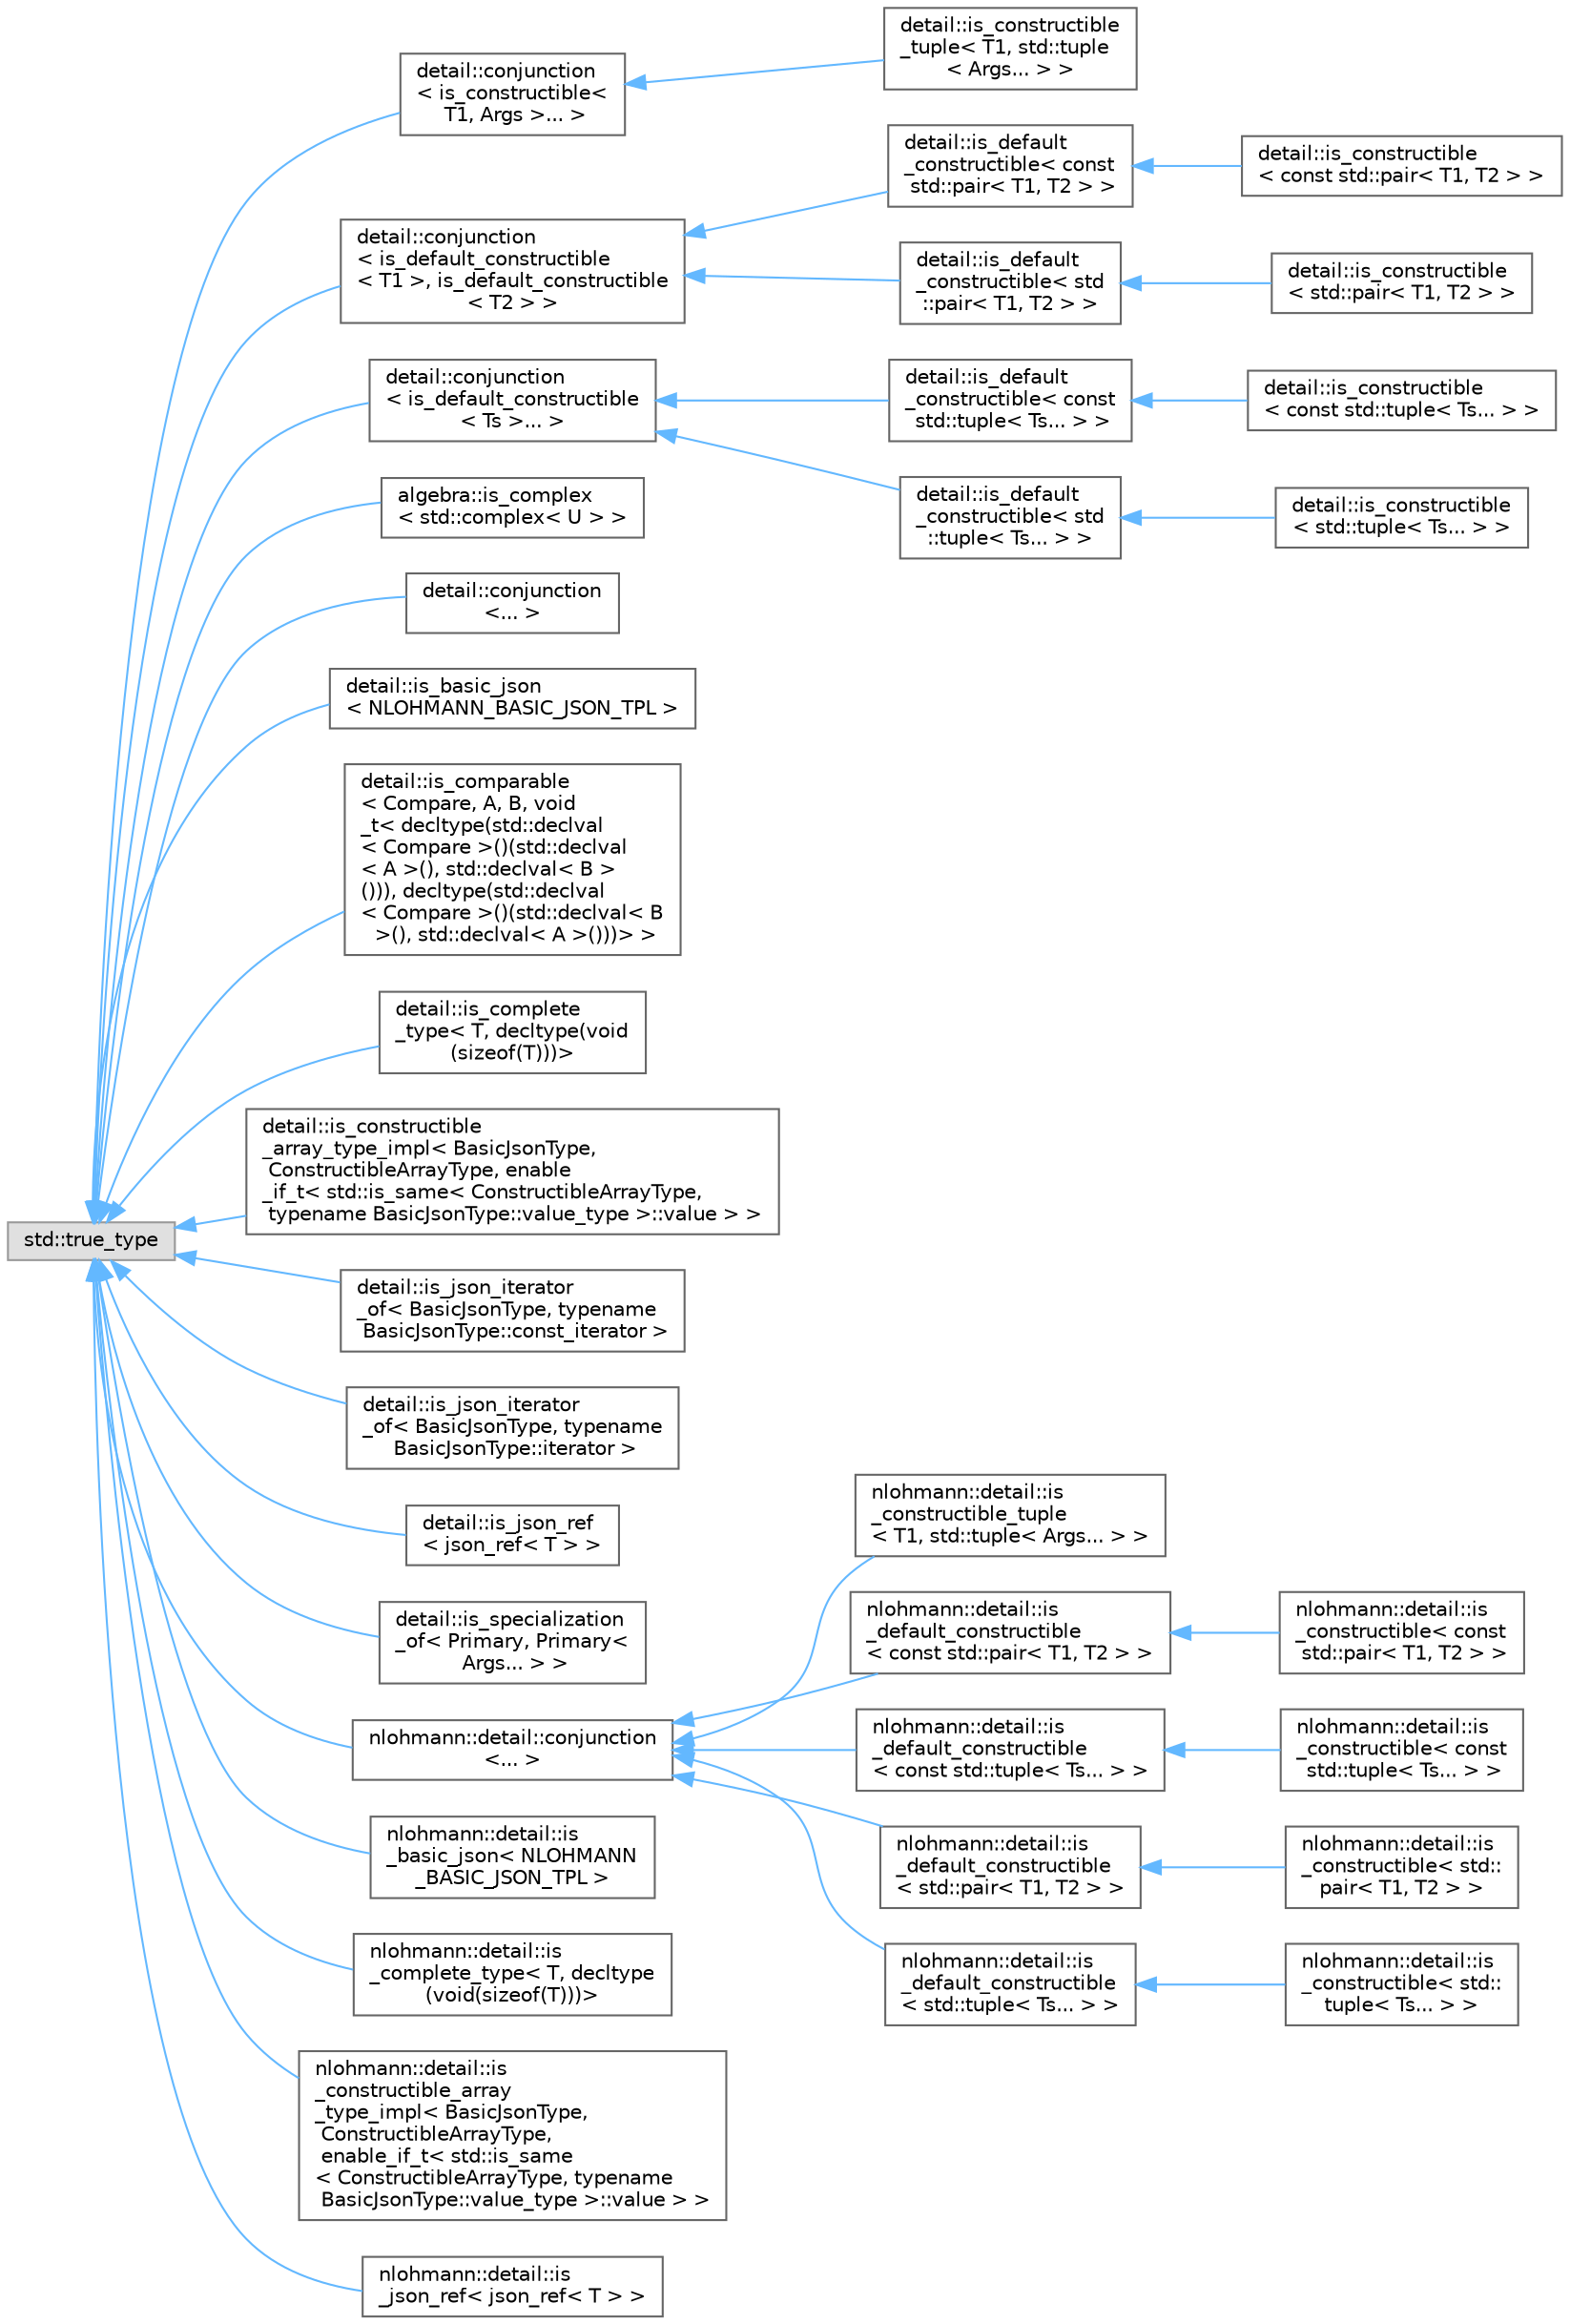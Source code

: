 digraph "Graphical Class Hierarchy"
{
 // LATEX_PDF_SIZE
  bgcolor="transparent";
  edge [fontname=Helvetica,fontsize=10,labelfontname=Helvetica,labelfontsize=10];
  node [fontname=Helvetica,fontsize=10,shape=box,height=0.2,width=0.4];
  rankdir="LR";
  Node0 [id="Node000000",label="std::true_type",height=0.2,width=0.4,color="grey60", fillcolor="#E0E0E0", style="filled",tooltip=" "];
  Node0 -> Node1 [id="edge130_Node000000_Node000001",dir="back",color="steelblue1",style="solid",tooltip=" "];
  Node1 [id="Node000001",label="detail::conjunction\l\< is_constructible\<\l T1, Args \>... \>",height=0.2,width=0.4,color="grey40", fillcolor="white", style="filled",URL="$structdetail_1_1conjunction.html",tooltip=" "];
  Node1 -> Node2 [id="edge131_Node000001_Node000002",dir="back",color="steelblue1",style="solid",tooltip=" "];
  Node2 [id="Node000002",label="detail::is_constructible\l_tuple\< T1, std::tuple\l\< Args... \> \>",height=0.2,width=0.4,color="grey40", fillcolor="white", style="filled",URL="$structdetail_1_1is__constructible__tuple_3_01T1_00_01std_1_1tuple_3_01Args_8_8_8_01_4_01_4.html",tooltip=" "];
  Node0 -> Node3 [id="edge132_Node000000_Node000003",dir="back",color="steelblue1",style="solid",tooltip=" "];
  Node3 [id="Node000003",label="detail::conjunction\l\< is_default_constructible\l\< T1 \>, is_default_constructible\l\< T2 \> \>",height=0.2,width=0.4,color="grey40", fillcolor="white", style="filled",URL="$structdetail_1_1conjunction.html",tooltip=" "];
  Node3 -> Node4 [id="edge133_Node000003_Node000004",dir="back",color="steelblue1",style="solid",tooltip=" "];
  Node4 [id="Node000004",label="detail::is_default\l_constructible\< const\l std::pair\< T1, T2 \> \>",height=0.2,width=0.4,color="grey40", fillcolor="white", style="filled",URL="$structdetail_1_1is__default__constructible_3_01const_01std_1_1pair_3_01T1_00_01T2_01_4_01_4.html",tooltip=" "];
  Node4 -> Node5 [id="edge134_Node000004_Node000005",dir="back",color="steelblue1",style="solid",tooltip=" "];
  Node5 [id="Node000005",label="detail::is_constructible\l\< const std::pair\< T1, T2 \> \>",height=0.2,width=0.4,color="grey40", fillcolor="white", style="filled",URL="$structdetail_1_1is__constructible_3_01const_01std_1_1pair_3_01T1_00_01T2_01_4_01_4.html",tooltip=" "];
  Node3 -> Node6 [id="edge135_Node000003_Node000006",dir="back",color="steelblue1",style="solid",tooltip=" "];
  Node6 [id="Node000006",label="detail::is_default\l_constructible\< std\l::pair\< T1, T2 \> \>",height=0.2,width=0.4,color="grey40", fillcolor="white", style="filled",URL="$structdetail_1_1is__default__constructible_3_01std_1_1pair_3_01T1_00_01T2_01_4_01_4.html",tooltip=" "];
  Node6 -> Node7 [id="edge136_Node000006_Node000007",dir="back",color="steelblue1",style="solid",tooltip=" "];
  Node7 [id="Node000007",label="detail::is_constructible\l\< std::pair\< T1, T2 \> \>",height=0.2,width=0.4,color="grey40", fillcolor="white", style="filled",URL="$structdetail_1_1is__constructible_3_01std_1_1pair_3_01T1_00_01T2_01_4_01_4.html",tooltip=" "];
  Node0 -> Node8 [id="edge137_Node000000_Node000008",dir="back",color="steelblue1",style="solid",tooltip=" "];
  Node8 [id="Node000008",label="detail::conjunction\l\< is_default_constructible\l\< Ts \>... \>",height=0.2,width=0.4,color="grey40", fillcolor="white", style="filled",URL="$structdetail_1_1conjunction.html",tooltip=" "];
  Node8 -> Node9 [id="edge138_Node000008_Node000009",dir="back",color="steelblue1",style="solid",tooltip=" "];
  Node9 [id="Node000009",label="detail::is_default\l_constructible\< const\l std::tuple\< Ts... \> \>",height=0.2,width=0.4,color="grey40", fillcolor="white", style="filled",URL="$structdetail_1_1is__default__constructible_3_01const_01std_1_1tuple_3_01Ts_8_8_8_01_4_01_4.html",tooltip=" "];
  Node9 -> Node10 [id="edge139_Node000009_Node000010",dir="back",color="steelblue1",style="solid",tooltip=" "];
  Node10 [id="Node000010",label="detail::is_constructible\l\< const std::tuple\< Ts... \> \>",height=0.2,width=0.4,color="grey40", fillcolor="white", style="filled",URL="$structdetail_1_1is__constructible_3_01const_01std_1_1tuple_3_01Ts_8_8_8_01_4_01_4.html",tooltip=" "];
  Node8 -> Node11 [id="edge140_Node000008_Node000011",dir="back",color="steelblue1",style="solid",tooltip=" "];
  Node11 [id="Node000011",label="detail::is_default\l_constructible\< std\l::tuple\< Ts... \> \>",height=0.2,width=0.4,color="grey40", fillcolor="white", style="filled",URL="$structdetail_1_1is__default__constructible_3_01std_1_1tuple_3_01Ts_8_8_8_01_4_01_4.html",tooltip=" "];
  Node11 -> Node12 [id="edge141_Node000011_Node000012",dir="back",color="steelblue1",style="solid",tooltip=" "];
  Node12 [id="Node000012",label="detail::is_constructible\l\< std::tuple\< Ts... \> \>",height=0.2,width=0.4,color="grey40", fillcolor="white", style="filled",URL="$structdetail_1_1is__constructible_3_01std_1_1tuple_3_01Ts_8_8_8_01_4_01_4.html",tooltip=" "];
  Node0 -> Node13 [id="edge142_Node000000_Node000013",dir="back",color="steelblue1",style="solid",tooltip=" "];
  Node13 [id="Node000013",label="algebra::is_complex\l\< std::complex\< U \> \>",height=0.2,width=0.4,color="grey40", fillcolor="white", style="filled",URL="$structalgebra_1_1is__complex_3_01std_1_1complex_3_01U_01_4_01_4.html",tooltip=" "];
  Node0 -> Node14 [id="edge143_Node000000_Node000014",dir="back",color="steelblue1",style="solid",tooltip=" "];
  Node14 [id="Node000014",label="detail::conjunction\l\<... \>",height=0.2,width=0.4,color="grey40", fillcolor="white", style="filled",URL="$structdetail_1_1conjunction.html",tooltip=" "];
  Node0 -> Node15 [id="edge144_Node000000_Node000015",dir="back",color="steelblue1",style="solid",tooltip=" "];
  Node15 [id="Node000015",label="detail::is_basic_json\l\< NLOHMANN_BASIC_JSON_TPL \>",height=0.2,width=0.4,color="grey40", fillcolor="white", style="filled",URL="$structdetail_1_1is__basic__json_3_01NLOHMANN__BASIC__JSON__TPL_01_4.html",tooltip=" "];
  Node0 -> Node16 [id="edge145_Node000000_Node000016",dir="back",color="steelblue1",style="solid",tooltip=" "];
  Node16 [id="Node000016",label="detail::is_comparable\l\< Compare, A, B, void\l_t\< decltype(std::declval\l\< Compare \>()(std::declval\l\< A \>(), std::declval\< B \>\l())), decltype(std::declval\l\< Compare \>()(std::declval\< B\l \>(), std::declval\< A \>()))\> \>",height=0.2,width=0.4,color="grey40", fillcolor="white", style="filled",URL="$structdetail_1_1is__comparable_3_01Compare_00_01A_00_01B_00_01void__t_3_01decltype_07std_1_1decle5e3400d312093eca0a7154409c6a227.html",tooltip=" "];
  Node0 -> Node17 [id="edge146_Node000000_Node000017",dir="back",color="steelblue1",style="solid",tooltip=" "];
  Node17 [id="Node000017",label="detail::is_complete\l_type\< T, decltype(void\l(sizeof(T)))\>",height=0.2,width=0.4,color="grey40", fillcolor="white", style="filled",URL="$structdetail_1_1is__complete__type_3_01T_00_01decltype_07void_07sizeof_07T_08_08_08_4.html",tooltip=" "];
  Node0 -> Node18 [id="edge147_Node000000_Node000018",dir="back",color="steelblue1",style="solid",tooltip=" "];
  Node18 [id="Node000018",label="detail::is_constructible\l_array_type_impl\< BasicJsonType,\l ConstructibleArrayType, enable\l_if_t\< std::is_same\< ConstructibleArrayType,\l typename BasicJsonType::value_type \>::value \> \>",height=0.2,width=0.4,color="grey40", fillcolor="white", style="filled",URL="$structdetail_1_1is__constructible__array__type__impl_3_01BasicJsonType_00_01ConstructibleArrayTyff4af2af9684a1cc8580410ec8c319a4.html",tooltip=" "];
  Node0 -> Node19 [id="edge148_Node000000_Node000019",dir="back",color="steelblue1",style="solid",tooltip=" "];
  Node19 [id="Node000019",label="detail::is_json_iterator\l_of\< BasicJsonType, typename\l BasicJsonType::const_iterator \>",height=0.2,width=0.4,color="grey40", fillcolor="white", style="filled",URL="$structdetail_1_1is__json__iterator__of_3_01BasicJsonType_00_01typename_01BasicJsonType_1_1const__iterator_01_4.html",tooltip=" "];
  Node0 -> Node20 [id="edge149_Node000000_Node000020",dir="back",color="steelblue1",style="solid",tooltip=" "];
  Node20 [id="Node000020",label="detail::is_json_iterator\l_of\< BasicJsonType, typename\l BasicJsonType::iterator \>",height=0.2,width=0.4,color="grey40", fillcolor="white", style="filled",URL="$structdetail_1_1is__json__iterator__of_3_01BasicJsonType_00_01typename_01BasicJsonType_1_1iterator_01_4.html",tooltip=" "];
  Node0 -> Node21 [id="edge150_Node000000_Node000021",dir="back",color="steelblue1",style="solid",tooltip=" "];
  Node21 [id="Node000021",label="detail::is_json_ref\l\< json_ref\< T \> \>",height=0.2,width=0.4,color="grey40", fillcolor="white", style="filled",URL="$structdetail_1_1is__json__ref_3_01json__ref_3_01T_01_4_01_4.html",tooltip=" "];
  Node0 -> Node22 [id="edge151_Node000000_Node000022",dir="back",color="steelblue1",style="solid",tooltip=" "];
  Node22 [id="Node000022",label="detail::is_specialization\l_of\< Primary, Primary\<\l Args... \> \>",height=0.2,width=0.4,color="grey40", fillcolor="white", style="filled",URL="$structdetail_1_1is__specialization__of_3_01Primary_00_01Primary_3_01Args_8_8_8_01_4_01_4.html",tooltip=" "];
  Node0 -> Node23 [id="edge152_Node000000_Node000023",dir="back",color="steelblue1",style="solid",tooltip=" "];
  Node23 [id="Node000023",label="nlohmann::detail::conjunction\l\<... \>",height=0.2,width=0.4,color="grey40", fillcolor="white", style="filled",URL="$structnlohmann_1_1detail_1_1conjunction.html",tooltip=" "];
  Node23 -> Node24 [id="edge153_Node000023_Node000024",dir="back",color="steelblue1",style="solid",tooltip=" "];
  Node24 [id="Node000024",label="nlohmann::detail::is\l_constructible_tuple\l\< T1, std::tuple\< Args... \> \>",height=0.2,width=0.4,color="grey40", fillcolor="white", style="filled",URL="$structnlohmann_1_1detail_1_1is__constructible__tuple_3_01T1_00_01std_1_1tuple_3_01Args_8_8_8_01_4_01_4.html",tooltip=" "];
  Node23 -> Node25 [id="edge154_Node000023_Node000025",dir="back",color="steelblue1",style="solid",tooltip=" "];
  Node25 [id="Node000025",label="nlohmann::detail::is\l_default_constructible\l\< const std::pair\< T1, T2 \> \>",height=0.2,width=0.4,color="grey40", fillcolor="white", style="filled",URL="$structnlohmann_1_1detail_1_1is__default__constructible_3_01const_01std_1_1pair_3_01T1_00_01T2_01_4_01_4.html",tooltip=" "];
  Node25 -> Node26 [id="edge155_Node000025_Node000026",dir="back",color="steelblue1",style="solid",tooltip=" "];
  Node26 [id="Node000026",label="nlohmann::detail::is\l_constructible\< const\l std::pair\< T1, T2 \> \>",height=0.2,width=0.4,color="grey40", fillcolor="white", style="filled",URL="$structnlohmann_1_1detail_1_1is__constructible_3_01const_01std_1_1pair_3_01T1_00_01T2_01_4_01_4.html",tooltip=" "];
  Node23 -> Node27 [id="edge156_Node000023_Node000027",dir="back",color="steelblue1",style="solid",tooltip=" "];
  Node27 [id="Node000027",label="nlohmann::detail::is\l_default_constructible\l\< const std::tuple\< Ts... \> \>",height=0.2,width=0.4,color="grey40", fillcolor="white", style="filled",URL="$structnlohmann_1_1detail_1_1is__default__constructible_3_01const_01std_1_1tuple_3_01Ts_8_8_8_01_4_01_4.html",tooltip=" "];
  Node27 -> Node28 [id="edge157_Node000027_Node000028",dir="back",color="steelblue1",style="solid",tooltip=" "];
  Node28 [id="Node000028",label="nlohmann::detail::is\l_constructible\< const\l std::tuple\< Ts... \> \>",height=0.2,width=0.4,color="grey40", fillcolor="white", style="filled",URL="$structnlohmann_1_1detail_1_1is__constructible_3_01const_01std_1_1tuple_3_01Ts_8_8_8_01_4_01_4.html",tooltip=" "];
  Node23 -> Node29 [id="edge158_Node000023_Node000029",dir="back",color="steelblue1",style="solid",tooltip=" "];
  Node29 [id="Node000029",label="nlohmann::detail::is\l_default_constructible\l\< std::pair\< T1, T2 \> \>",height=0.2,width=0.4,color="grey40", fillcolor="white", style="filled",URL="$structnlohmann_1_1detail_1_1is__default__constructible_3_01std_1_1pair_3_01T1_00_01T2_01_4_01_4.html",tooltip=" "];
  Node29 -> Node30 [id="edge159_Node000029_Node000030",dir="back",color="steelblue1",style="solid",tooltip=" "];
  Node30 [id="Node000030",label="nlohmann::detail::is\l_constructible\< std::\lpair\< T1, T2 \> \>",height=0.2,width=0.4,color="grey40", fillcolor="white", style="filled",URL="$structnlohmann_1_1detail_1_1is__constructible_3_01std_1_1pair_3_01T1_00_01T2_01_4_01_4.html",tooltip=" "];
  Node23 -> Node31 [id="edge160_Node000023_Node000031",dir="back",color="steelblue1",style="solid",tooltip=" "];
  Node31 [id="Node000031",label="nlohmann::detail::is\l_default_constructible\l\< std::tuple\< Ts... \> \>",height=0.2,width=0.4,color="grey40", fillcolor="white", style="filled",URL="$structnlohmann_1_1detail_1_1is__default__constructible_3_01std_1_1tuple_3_01Ts_8_8_8_01_4_01_4.html",tooltip=" "];
  Node31 -> Node32 [id="edge161_Node000031_Node000032",dir="back",color="steelblue1",style="solid",tooltip=" "];
  Node32 [id="Node000032",label="nlohmann::detail::is\l_constructible\< std::\ltuple\< Ts... \> \>",height=0.2,width=0.4,color="grey40", fillcolor="white", style="filled",URL="$structnlohmann_1_1detail_1_1is__constructible_3_01std_1_1tuple_3_01Ts_8_8_8_01_4_01_4.html",tooltip=" "];
  Node0 -> Node33 [id="edge162_Node000000_Node000033",dir="back",color="steelblue1",style="solid",tooltip=" "];
  Node33 [id="Node000033",label="nlohmann::detail::is\l_basic_json\< NLOHMANN\l_BASIC_JSON_TPL \>",height=0.2,width=0.4,color="grey40", fillcolor="white", style="filled",URL="$structnlohmann_1_1detail_1_1is__basic__json_3_01NLOHMANN__BASIC__JSON__TPL_01_4.html",tooltip=" "];
  Node0 -> Node34 [id="edge163_Node000000_Node000034",dir="back",color="steelblue1",style="solid",tooltip=" "];
  Node34 [id="Node000034",label="nlohmann::detail::is\l_complete_type\< T, decltype\l(void(sizeof(T)))\>",height=0.2,width=0.4,color="grey40", fillcolor="white", style="filled",URL="$structnlohmann_1_1detail_1_1is__complete__type_3_01T_00_01decltype_07void_07sizeof_07T_08_08_08_4.html",tooltip=" "];
  Node0 -> Node35 [id="edge164_Node000000_Node000035",dir="back",color="steelblue1",style="solid",tooltip=" "];
  Node35 [id="Node000035",label="nlohmann::detail::is\l_constructible_array\l_type_impl\< BasicJsonType,\l ConstructibleArrayType,\l enable_if_t\< std::is_same\l\< ConstructibleArrayType, typename\l BasicJsonType::value_type \>::value \> \>",height=0.2,width=0.4,color="grey40", fillcolor="white", style="filled",URL="$structnlohmann_1_1detail_1_1is__constructible__array__type__impl_3_01BasicJsonType_00_01Construce6fa33688da703b95649da4749cdeb98.html",tooltip=" "];
  Node0 -> Node36 [id="edge165_Node000000_Node000036",dir="back",color="steelblue1",style="solid",tooltip=" "];
  Node36 [id="Node000036",label="nlohmann::detail::is\l_json_ref\< json_ref\< T \> \>",height=0.2,width=0.4,color="grey40", fillcolor="white", style="filled",URL="$structnlohmann_1_1detail_1_1is__json__ref_3_01json__ref_3_01T_01_4_01_4.html",tooltip=" "];
}

